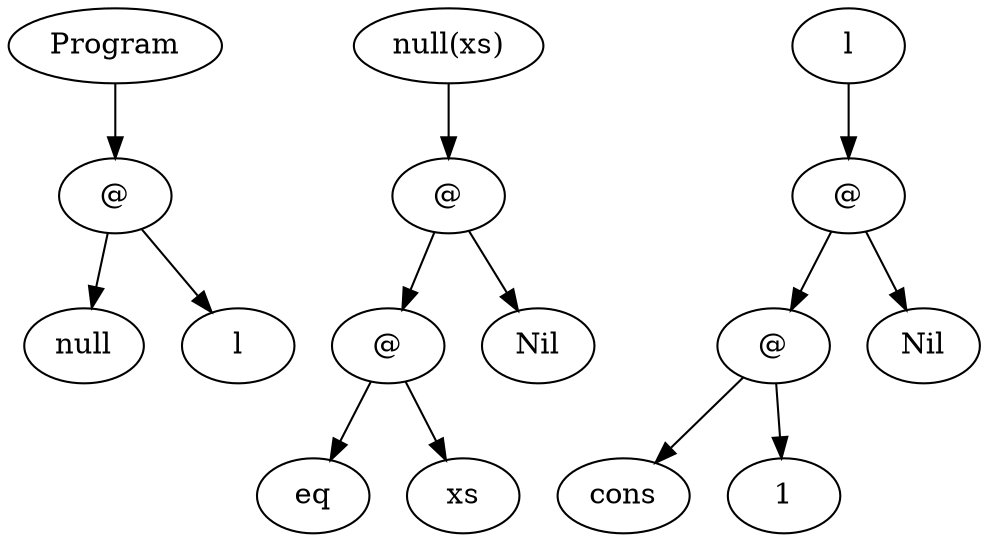 digraph ParseTree {
  node1 [label="Program"];
  node2 [label="@"];
  node3 [label="null"];
  node4 [label="l"];
  node2 -> node3;
  node2 -> node4;
  node1 -> node2;
  node5 [label="null(xs)"];
  node6 [label="@"];
  node7 [label="@"];
  node8 [label="eq"];
  node9 [label="xs"];
  node7 -> node8;
  node7 -> node9;
  node10 [label="Nil"];
  node6 -> node7;
  node6 -> node10;
  node5 -> node6;
  node11 [label="l"];
  node12 [label="@"];
  node13 [label="@"];
  node14 [label="cons"];
  node15 [label="1"];
  node13 -> node14;
  node13 -> node15;
  node16 [label="Nil"];
  node12 -> node13;
  node12 -> node16;
  node11 -> node12;
}
